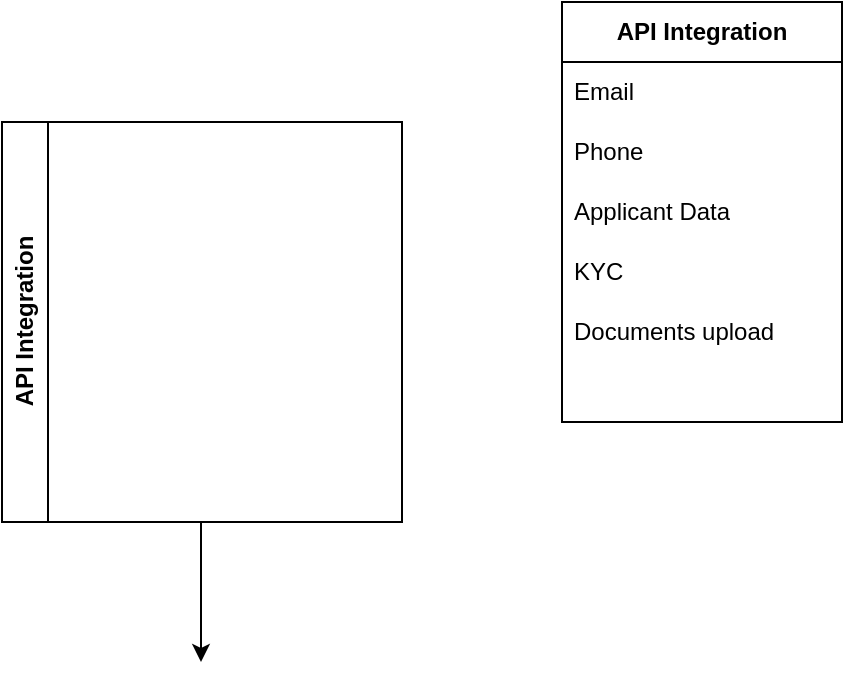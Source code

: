 <mxfile version="21.6.5" type="github">
  <diagram name="Page-1" id="w2fH866nIC9jTseN7Y7r">
    <mxGraphModel dx="1434" dy="754" grid="1" gridSize="10" guides="1" tooltips="1" connect="1" arrows="1" fold="1" page="1" pageScale="1" pageWidth="1100" pageHeight="850" math="0" shadow="0">
      <root>
        <mxCell id="0" />
        <mxCell id="1" parent="0" />
        <mxCell id="nGOyntnEal4QNX3JYElI-31" style="edgeStyle=orthogonalEdgeStyle;rounded=0;orthogonalLoop=1;jettySize=auto;html=1;" edge="1" parent="1">
          <mxGeometry relative="1" as="geometry">
            <mxPoint x="419.5" y="350" as="targetPoint" />
            <mxPoint x="419.5" y="280" as="sourcePoint" />
          </mxGeometry>
        </mxCell>
        <mxCell id="nGOyntnEal4QNX3JYElI-32" value="API Integration" style="swimlane;horizontal=0;whiteSpace=wrap;html=1;" vertex="1" parent="1">
          <mxGeometry x="320" y="80" width="200" height="200" as="geometry" />
        </mxCell>
        <mxCell id="nGOyntnEal4QNX3JYElI-33" value="&lt;b&gt;API Integration&lt;/b&gt;" style="swimlane;fontStyle=0;childLayout=stackLayout;horizontal=1;startSize=30;horizontalStack=0;resizeParent=1;resizeParentMax=0;resizeLast=0;collapsible=1;marginBottom=0;whiteSpace=wrap;html=1;" vertex="1" parent="1">
          <mxGeometry x="600" y="20" width="140" height="210" as="geometry" />
        </mxCell>
        <mxCell id="nGOyntnEal4QNX3JYElI-34" value="Email" style="text;strokeColor=none;fillColor=none;align=left;verticalAlign=middle;spacingLeft=4;spacingRight=4;overflow=hidden;points=[[0,0.5],[1,0.5]];portConstraint=eastwest;rotatable=0;whiteSpace=wrap;html=1;" vertex="1" parent="nGOyntnEal4QNX3JYElI-33">
          <mxGeometry y="30" width="140" height="30" as="geometry" />
        </mxCell>
        <mxCell id="nGOyntnEal4QNX3JYElI-35" value="Phone" style="text;strokeColor=none;fillColor=none;align=left;verticalAlign=middle;spacingLeft=4;spacingRight=4;overflow=hidden;points=[[0,0.5],[1,0.5]];portConstraint=eastwest;rotatable=0;whiteSpace=wrap;html=1;" vertex="1" parent="nGOyntnEal4QNX3JYElI-33">
          <mxGeometry y="60" width="140" height="30" as="geometry" />
        </mxCell>
        <mxCell id="nGOyntnEal4QNX3JYElI-38" value="Applicant Data" style="text;strokeColor=none;fillColor=none;align=left;verticalAlign=middle;spacingLeft=4;spacingRight=4;overflow=hidden;points=[[0,0.5],[1,0.5]];portConstraint=eastwest;rotatable=0;whiteSpace=wrap;html=1;" vertex="1" parent="nGOyntnEal4QNX3JYElI-33">
          <mxGeometry y="90" width="140" height="30" as="geometry" />
        </mxCell>
        <mxCell id="nGOyntnEal4QNX3JYElI-40" value="KYC" style="text;strokeColor=none;fillColor=none;align=left;verticalAlign=middle;spacingLeft=4;spacingRight=4;overflow=hidden;points=[[0,0.5],[1,0.5]];portConstraint=eastwest;rotatable=0;whiteSpace=wrap;html=1;" vertex="1" parent="nGOyntnEal4QNX3JYElI-33">
          <mxGeometry y="120" width="140" height="30" as="geometry" />
        </mxCell>
        <mxCell id="nGOyntnEal4QNX3JYElI-41" value="Documents upload" style="text;strokeColor=none;fillColor=none;align=left;verticalAlign=middle;spacingLeft=4;spacingRight=4;overflow=hidden;points=[[0,0.5],[1,0.5]];portConstraint=eastwest;rotatable=0;whiteSpace=wrap;html=1;" vertex="1" parent="nGOyntnEal4QNX3JYElI-33">
          <mxGeometry y="150" width="140" height="30" as="geometry" />
        </mxCell>
        <mxCell id="nGOyntnEal4QNX3JYElI-42" style="text;strokeColor=none;fillColor=none;align=left;verticalAlign=middle;spacingLeft=4;spacingRight=4;overflow=hidden;points=[[0,0.5],[1,0.5]];portConstraint=eastwest;rotatable=0;whiteSpace=wrap;html=1;" vertex="1" parent="nGOyntnEal4QNX3JYElI-33">
          <mxGeometry y="180" width="140" height="30" as="geometry" />
        </mxCell>
      </root>
    </mxGraphModel>
  </diagram>
</mxfile>
